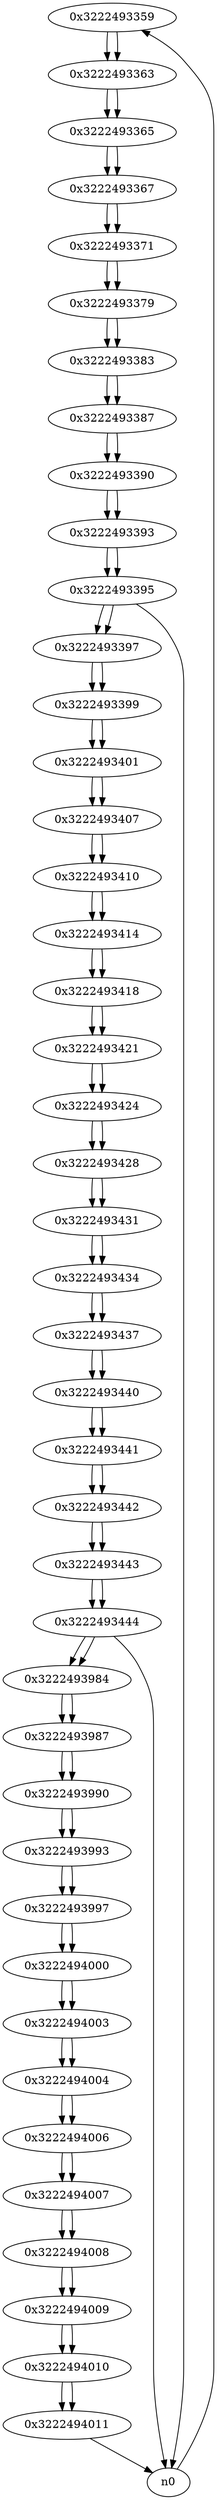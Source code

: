 digraph G{
/* nodes */
  n1 [label="0x3222493359"]
  n2 [label="0x3222493363"]
  n3 [label="0x3222493365"]
  n4 [label="0x3222493367"]
  n5 [label="0x3222493371"]
  n6 [label="0x3222493379"]
  n7 [label="0x3222493383"]
  n8 [label="0x3222493387"]
  n9 [label="0x3222493390"]
  n10 [label="0x3222493393"]
  n11 [label="0x3222493395"]
  n12 [label="0x3222493397"]
  n13 [label="0x3222493399"]
  n14 [label="0x3222493401"]
  n15 [label="0x3222493407"]
  n16 [label="0x3222493410"]
  n17 [label="0x3222493414"]
  n18 [label="0x3222493418"]
  n19 [label="0x3222493421"]
  n20 [label="0x3222493424"]
  n21 [label="0x3222493428"]
  n22 [label="0x3222493431"]
  n23 [label="0x3222493434"]
  n24 [label="0x3222493437"]
  n25 [label="0x3222493440"]
  n26 [label="0x3222493441"]
  n27 [label="0x3222493442"]
  n28 [label="0x3222493443"]
  n29 [label="0x3222493444"]
  n30 [label="0x3222493984"]
  n31 [label="0x3222493987"]
  n32 [label="0x3222493990"]
  n33 [label="0x3222493993"]
  n34 [label="0x3222493997"]
  n35 [label="0x3222494000"]
  n36 [label="0x3222494003"]
  n37 [label="0x3222494004"]
  n38 [label="0x3222494006"]
  n39 [label="0x3222494007"]
  n40 [label="0x3222494008"]
  n41 [label="0x3222494009"]
  n42 [label="0x3222494010"]
  n43 [label="0x3222494011"]
/* edges */
n1 -> n2;
n0 -> n1;
n2 -> n3;
n1 -> n2;
n3 -> n4;
n2 -> n3;
n4 -> n5;
n3 -> n4;
n5 -> n6;
n4 -> n5;
n6 -> n7;
n5 -> n6;
n7 -> n8;
n6 -> n7;
n8 -> n9;
n7 -> n8;
n9 -> n10;
n8 -> n9;
n10 -> n11;
n9 -> n10;
n11 -> n12;
n11 -> n0;
n10 -> n11;
n12 -> n13;
n11 -> n12;
n13 -> n14;
n12 -> n13;
n14 -> n15;
n13 -> n14;
n15 -> n16;
n14 -> n15;
n16 -> n17;
n15 -> n16;
n17 -> n18;
n16 -> n17;
n18 -> n19;
n17 -> n18;
n19 -> n20;
n18 -> n19;
n20 -> n21;
n19 -> n20;
n21 -> n22;
n20 -> n21;
n22 -> n23;
n21 -> n22;
n23 -> n24;
n22 -> n23;
n24 -> n25;
n23 -> n24;
n25 -> n26;
n24 -> n25;
n26 -> n27;
n25 -> n26;
n27 -> n28;
n26 -> n27;
n28 -> n29;
n27 -> n28;
n29 -> n30;
n29 -> n0;
n28 -> n29;
n30 -> n31;
n29 -> n30;
n31 -> n32;
n30 -> n31;
n32 -> n33;
n31 -> n32;
n33 -> n34;
n32 -> n33;
n34 -> n35;
n33 -> n34;
n35 -> n36;
n34 -> n35;
n36 -> n37;
n35 -> n36;
n37 -> n38;
n36 -> n37;
n38 -> n39;
n37 -> n38;
n39 -> n40;
n38 -> n39;
n40 -> n41;
n39 -> n40;
n41 -> n42;
n40 -> n41;
n42 -> n43;
n41 -> n42;
n43 -> n0;
n42 -> n43;
}
